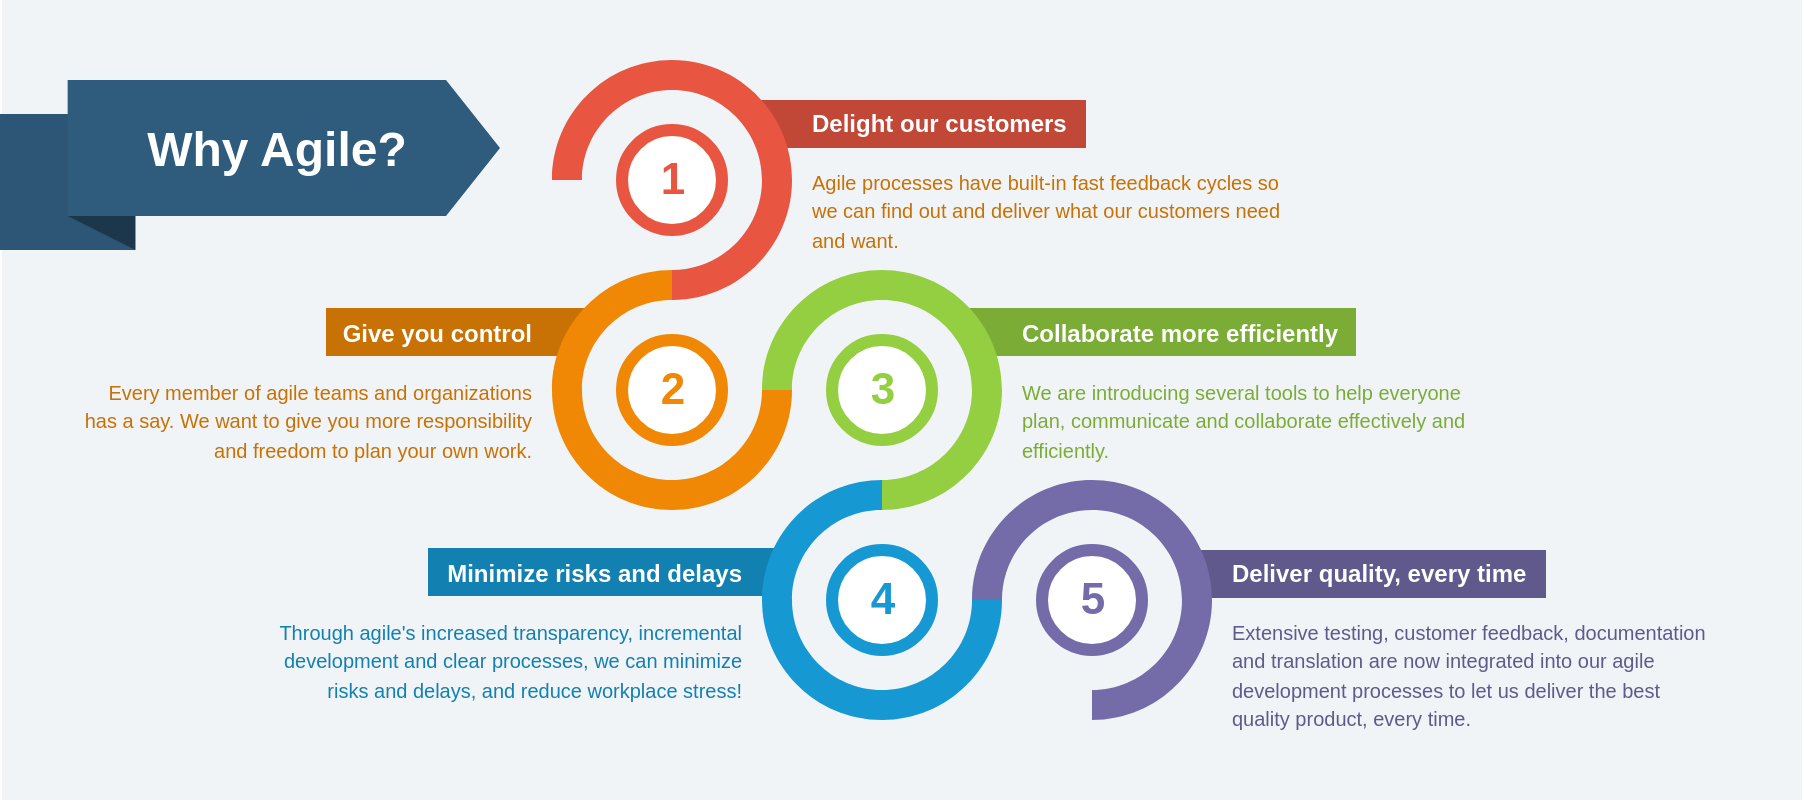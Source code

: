<mxfile version="21.8.2" type="github">
  <mxAtlasLibraries />
  <diagram id="a3aa0b5c-9ef5-fc8a-9a02-00d6f020dd23" name="Page-2">
    <mxGraphModel dx="1122" dy="1923" grid="1" gridSize="10" guides="1" tooltips="1" connect="1" arrows="1" fold="1" page="0" pageScale="1" pageWidth="826" pageHeight="1169" background="#ffffff" math="0" shadow="0">
      <root>
        <mxCell id="0" />
        <mxCell id="1" parent="0" />
        <mxCell id="24" value="" style="rounded=0;whiteSpace=wrap;html=1;strokeColor=none;strokeWidth=2;fillColor=#CEDBE1;fontSize=24;fontColor=#2F5B7C;opacity=30;" parent="1" vertex="1">
          <mxGeometry x="90" y="-1030" width="900" height="400" as="geometry" />
        </mxCell>
        <mxCell id="25" value="" style="rounded=0;whiteSpace=wrap;html=1;strokeColor=none;strokeWidth=2;fillColor=#C87104;fontSize=24;fontColor=#333333;" parent="1" vertex="1">
          <mxGeometry x="252" y="-876" width="130" height="24" as="geometry" />
        </mxCell>
        <mxCell id="26" value="" style="rounded=0;whiteSpace=wrap;html=1;strokeColor=none;strokeWidth=2;fillColor=#1280B0;fontSize=24;fontColor=#333333;" parent="1" vertex="1">
          <mxGeometry x="303" y="-756" width="182" height="24" as="geometry" />
        </mxCell>
        <mxCell id="27" value="" style="rounded=0;whiteSpace=wrap;html=1;strokeColor=none;strokeWidth=2;fillColor=#605A8C;fontSize=24;fontColor=#333333;" parent="1" vertex="1">
          <mxGeometry x="682" y="-755" width="180" height="24" as="geometry" />
        </mxCell>
        <mxCell id="28" value="" style="rounded=0;whiteSpace=wrap;html=1;strokeColor=none;strokeWidth=2;fillColor=#C14837;fontSize=24;fontColor=#333333;" parent="1" vertex="1">
          <mxGeometry x="468" y="-980" width="164" height="24" as="geometry" />
        </mxCell>
        <mxCell id="29" value="" style="rounded=0;whiteSpace=wrap;html=1;strokeColor=none;strokeWidth=2;fillColor=#7BAC36;fontSize=24;fontColor=#333333;" parent="1" vertex="1">
          <mxGeometry x="573" y="-876" width="194" height="24" as="geometry" />
        </mxCell>
        <mxCell id="30" value="&lt;b&gt;&lt;font color=&quot;#ffffff&quot;&gt;Give you control&lt;br&gt;&lt;/font&gt;&lt;/b&gt;&lt;br&gt;&lt;font style=&quot;font-size: 10px&quot;&gt;Every member of agile teams and organizations has a say. We want to give you more responsibility and freedom to plan your own work.&lt;/font&gt;&lt;font&gt;&lt;br&gt;&lt;/font&gt;" style="rounded=1;strokeColor=none;fillColor=none;align=right;arcSize=0;verticalAlign=top;whiteSpace=wrap;html=1;fontSize=12;spacing=10;shadow=0;fontColor=#C87104;spacingLeft=0;spacingRight=70;" parent="1" vertex="1">
          <mxGeometry x="123" y="-885" width="312" height="95" as="geometry" />
        </mxCell>
        <mxCell id="31" value="&lt;font style=&quot;font-size: 10px&quot;&gt;&lt;font color=&quot;#ffffff&quot;&gt;&lt;font style=&quot;font-size: 12px&quot;&gt;&lt;b&gt;Minimize risks and delays&lt;/b&gt;&lt;/font&gt;&lt;br&gt;&lt;/font&gt;&lt;br&gt;&lt;font size=&quot;1&quot;&gt;Through agile&#39;s increased transparency, incremental development and clear processes, we can minimize risks and delays, and reduce workplace stress!&lt;/font&gt;&lt;/font&gt;" style="rounded=1;strokeColor=none;fillColor=none;align=right;arcSize=0;verticalAlign=top;whiteSpace=wrap;html=1;fontSize=12;spacing=10;shadow=0;spacingLeft=0;fontColor=#1280B0;spacingRight=70;" parent="1" vertex="1">
          <mxGeometry x="203" y="-765" width="337" height="95" as="geometry" />
        </mxCell>
        <mxCell id="32" value="&lt;font style=&quot;font-size: 10px&quot;&gt;&lt;font color=&quot;#ffffff&quot;&gt;&lt;font style=&quot;font-size: 12px&quot;&gt;&lt;b&gt;Deliver quality, every time&lt;/b&gt;&lt;/font&gt;&lt;br&gt;&lt;/font&gt;&lt;br&gt;&lt;font size=&quot;1&quot;&gt;Extensive testing, customer feedback, documentation and translation are now integrated into our agile development processes to let us deliver the best quality product, every time.&lt;/font&gt;&lt;/font&gt;" style="rounded=1;strokeColor=none;fillColor=none;align=left;arcSize=0;verticalAlign=top;whiteSpace=wrap;html=1;fontSize=12;spacing=10;shadow=0;fontColor=#605A8C;spacingLeft=70;" parent="1" vertex="1">
          <mxGeometry x="625" y="-765" width="330" height="95" as="geometry" />
        </mxCell>
        <mxCell id="33" value="&lt;font style=&quot;font-size: 10px&quot;&gt;&lt;font style=&quot;font-size: 12px&quot; color=&quot;#ffffff&quot;&gt;&lt;b&gt;Delight our customers&lt;/b&gt;&lt;/font&gt;&lt;font size=&quot;1&quot;&gt;&lt;font color=&quot;#ffffff&quot;&gt;&lt;br&gt;&lt;/font&gt;&lt;br&gt;Agile processes have built-in fast feedback cycles so we can find out and deliver what our customers need and want.&lt;/font&gt;&lt;/font&gt;" style="rounded=1;strokeColor=none;fillColor=none;align=left;arcSize=0;verticalAlign=top;whiteSpace=wrap;html=1;fontSize=12;spacing=10;shadow=0;fontColor=#C87104;spacingLeft=70;" parent="1" vertex="1">
          <mxGeometry x="415" y="-990" width="323" height="85" as="geometry" />
        </mxCell>
        <mxCell id="34" value="&lt;font&gt;&lt;font color=&quot;#ffffff&quot;&gt;&lt;b style=&quot;font-size: 12px&quot;&gt;Collaborate more &lt;/b&gt;&lt;span style=&quot;font-size: 12px&quot;&gt;&lt;b&gt;efficiently&lt;/b&gt;&lt;/span&gt;&lt;b style=&quot;font-size: 12px&quot;&gt;&amp;nbsp;&lt;/b&gt;&lt;/font&gt;&lt;span style=&quot;font-size: 10px&quot;&gt;&lt;font color=&quot;#ffffff&quot;&gt;&lt;br&gt;&lt;/font&gt;&lt;br&gt;We are introducing several tools to help everyone plan, communicate and collaborate effectively and efficiently.&amp;nbsp;&amp;nbsp;&lt;/span&gt;&lt;br&gt;&lt;/font&gt;" style="rounded=1;strokeColor=none;fillColor=none;align=left;arcSize=0;verticalAlign=top;whiteSpace=wrap;html=1;fontSize=12;spacing=10;shadow=0;fontColor=#7BAC36;spacingLeft=70;" parent="1" vertex="1">
          <mxGeometry x="520" y="-885" width="319" height="85" as="geometry" />
        </mxCell>
        <mxCell id="35" value="" style="verticalLabelPosition=bottom;verticalAlign=top;html=1;shape=mxgraph.basic.partConcEllipse;startAngle=0.75;endAngle=0.5;arcWidth=0.25;fillColor=#e85642;strokeColor=none;shadow=0;fontFamily=Courier New;fontSize=11;fontColor=#000000;align=center;" parent="1" vertex="1">
          <mxGeometry x="365" y="-1000" width="120" height="120" as="geometry" />
        </mxCell>
        <mxCell id="36" value="" style="verticalLabelPosition=bottom;verticalAlign=top;html=1;shape=mxgraph.basic.partConcEllipse;startAngle=0.25;endAngle=0;arcWidth=0.25;fillColor=#f08705;strokeColor=none;shadow=0;fontFamily=Courier New;fontSize=11;fontColor=#000000;align=center;" parent="1" vertex="1">
          <mxGeometry x="365" y="-895" width="120" height="120" as="geometry" />
        </mxCell>
        <mxCell id="37" value="" style="verticalLabelPosition=bottom;verticalAlign=top;html=1;shape=mxgraph.basic.partConcEllipse;startAngle=0.75;endAngle=0.5;arcWidth=0.25;fillColor=#94CE41;strokeColor=none;shadow=0;fontFamily=Courier New;fontSize=11;fontColor=#000000;align=center;" parent="1" vertex="1">
          <mxGeometry x="470" y="-895" width="120" height="120" as="geometry" />
        </mxCell>
        <mxCell id="38" value="" style="verticalLabelPosition=bottom;verticalAlign=top;html=1;shape=mxgraph.basic.partConcEllipse;startAngle=0.25;endAngle=0;arcWidth=0.25;fillColor=#1699d3;strokeColor=none;shadow=0;fontFamily=Courier New;fontSize=11;fontColor=#000000;align=center;" parent="1" vertex="1">
          <mxGeometry x="470" y="-790" width="120" height="120" as="geometry" />
        </mxCell>
        <mxCell id="39" value="" style="verticalLabelPosition=bottom;verticalAlign=top;html=1;shape=mxgraph.basic.partConcEllipse;startAngle=0.75;endAngle=0.5;arcWidth=0.25;fillColor=#736ca8;strokeColor=none;shadow=0;fontFamily=Courier New;fontSize=11;fontColor=#000000;align=center;" parent="1" vertex="1">
          <mxGeometry x="575" y="-790" width="120" height="120" as="geometry" />
        </mxCell>
        <mxCell id="40" value="1" style="shape=ellipse;strokeWidth=6;fillColor=#ffffff;strokeColor=#E85642;fontSize=22;html=1;fontStyle=1;fontColor=#E85642;shadow=0;align=center;" parent="1" vertex="1">
          <mxGeometry x="400" y="-965" width="50" height="50" as="geometry" />
        </mxCell>
        <mxCell id="41" value="2" style="shape=ellipse;strokeWidth=6;fillColor=#ffffff;strokeColor=#F08705;fontSize=22;html=1;fontStyle=1;fontColor=#F08705;shadow=0;align=center;" parent="1" vertex="1">
          <mxGeometry x="400" y="-860" width="50" height="50" as="geometry" />
        </mxCell>
        <mxCell id="42" value="3" style="shape=ellipse;strokeWidth=6;fillColor=#ffffff;strokeColor=#94CE41;fontSize=22;html=1;fontStyle=1;fontColor=#94CE41;shadow=0;align=center;" parent="1" vertex="1">
          <mxGeometry x="505" y="-860" width="50" height="50" as="geometry" />
        </mxCell>
        <mxCell id="43" value="4" style="shape=ellipse;strokeWidth=6;fillColor=#ffffff;strokeColor=#1699D3;fontSize=22;html=1;fontStyle=1;fontColor=#1699D3;shadow=0;align=center;" parent="1" vertex="1">
          <mxGeometry x="505" y="-755" width="50" height="50" as="geometry" />
        </mxCell>
        <mxCell id="44" value="5" style="shape=ellipse;strokeWidth=6;fillColor=#ffffff;strokeColor=#736CA8;fontSize=22;html=1;fontStyle=1;fontColor=#736CA8;shadow=0;align=center;" parent="1" vertex="1">
          <mxGeometry x="610" y="-755" width="50" height="50" as="geometry" />
        </mxCell>
        <mxCell id="45" value="&lt;span style=&quot;font-size: 24px;&quot;&gt;Why Agile?&lt;/span&gt;" style="html=1;shape=mxgraph.infographic.bannerSingleFold;dx=33.82;dx2=27;dy=16.94;notch=0;fillColor=#2f5b7c;strokeColor=none;align=center;verticalAlign=middle;fontColor=#FFFFFF;fontSize=24;fontStyle=1;spacingBottom=15;spacingLeft=25;fontFamily=Helvetica;strokeWidth=2;flipH=1;spacingTop=0;" parent="1" vertex="1">
          <mxGeometry x="89" y="-990" width="250" height="85" as="geometry" />
        </mxCell>
      </root>
    </mxGraphModel>
  </diagram>
</mxfile>
